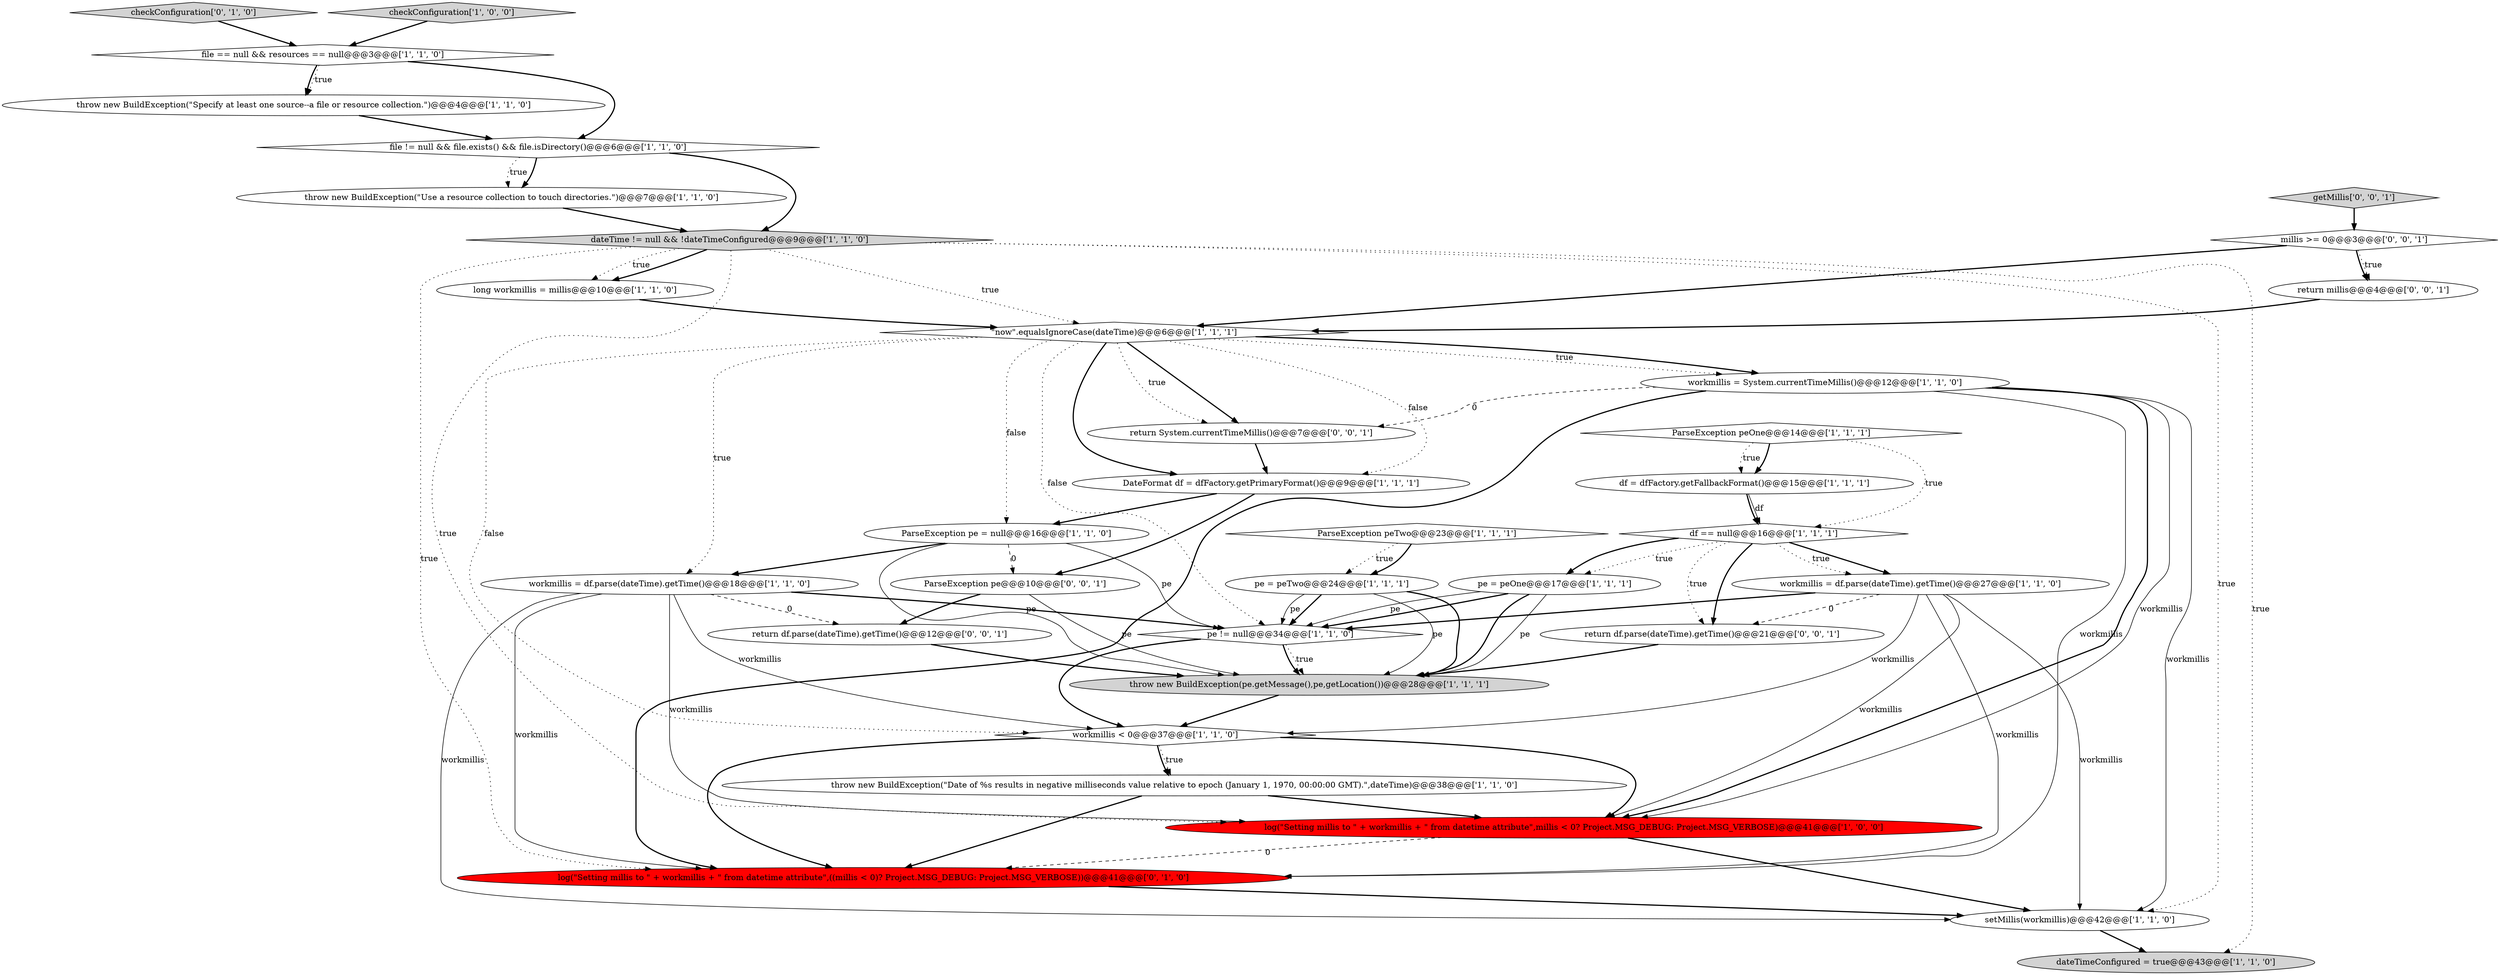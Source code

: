 digraph {
1 [style = filled, label = "setMillis(workmillis)@@@42@@@['1', '1', '0']", fillcolor = white, shape = ellipse image = "AAA0AAABBB1BBB"];
9 [style = filled, label = "dateTimeConfigured = true@@@43@@@['1', '1', '0']", fillcolor = lightgray, shape = ellipse image = "AAA0AAABBB1BBB"];
29 [style = filled, label = "ParseException pe@@@10@@@['0', '0', '1']", fillcolor = white, shape = ellipse image = "AAA0AAABBB3BBB"];
15 [style = filled, label = "df == null@@@16@@@['1', '1', '1']", fillcolor = white, shape = diamond image = "AAA0AAABBB1BBB"];
20 [style = filled, label = "\"now\".equalsIgnoreCase(dateTime)@@@6@@@['1', '1', '1']", fillcolor = white, shape = diamond image = "AAA0AAABBB1BBB"];
17 [style = filled, label = "throw new BuildException(\"Specify at least one source--a file or resource collection.\")@@@4@@@['1', '1', '0']", fillcolor = white, shape = ellipse image = "AAA0AAABBB1BBB"];
4 [style = filled, label = "throw new BuildException(\"Date of %s results in negative milliseconds value relative to epoch (January 1, 1970, 00:00:00 GMT).\",dateTime)@@@38@@@['1', '1', '0']", fillcolor = white, shape = ellipse image = "AAA0AAABBB1BBB"];
26 [style = filled, label = "log(\"Setting millis to \" + workmillis + \" from datetime attribute\",((millis < 0)? Project.MSG_DEBUG: Project.MSG_VERBOSE))@@@41@@@['0', '1', '0']", fillcolor = red, shape = ellipse image = "AAA1AAABBB2BBB"];
12 [style = filled, label = "long workmillis = millis@@@10@@@['1', '1', '0']", fillcolor = white, shape = ellipse image = "AAA0AAABBB1BBB"];
10 [style = filled, label = "workmillis = System.currentTimeMillis()@@@12@@@['1', '1', '0']", fillcolor = white, shape = ellipse image = "AAA0AAABBB1BBB"];
22 [style = filled, label = "file != null && file.exists() && file.isDirectory()@@@6@@@['1', '1', '0']", fillcolor = white, shape = diamond image = "AAA0AAABBB1BBB"];
33 [style = filled, label = "return millis@@@4@@@['0', '0', '1']", fillcolor = white, shape = ellipse image = "AAA0AAABBB3BBB"];
18 [style = filled, label = "throw new BuildException(\"Use a resource collection to touch directories.\")@@@7@@@['1', '1', '0']", fillcolor = white, shape = ellipse image = "AAA0AAABBB1BBB"];
30 [style = filled, label = "return df.parse(dateTime).getTime()@@@21@@@['0', '0', '1']", fillcolor = white, shape = ellipse image = "AAA0AAABBB3BBB"];
28 [style = filled, label = "return System.currentTimeMillis()@@@7@@@['0', '0', '1']", fillcolor = white, shape = ellipse image = "AAA0AAABBB3BBB"];
27 [style = filled, label = "checkConfiguration['0', '1', '0']", fillcolor = lightgray, shape = diamond image = "AAA0AAABBB2BBB"];
8 [style = filled, label = "file == null && resources == null@@@3@@@['1', '1', '0']", fillcolor = white, shape = diamond image = "AAA0AAABBB1BBB"];
19 [style = filled, label = "log(\"Setting millis to \" + workmillis + \" from datetime attribute\",millis < 0? Project.MSG_DEBUG: Project.MSG_VERBOSE)@@@41@@@['1', '0', '0']", fillcolor = red, shape = ellipse image = "AAA1AAABBB1BBB"];
14 [style = filled, label = "dateTime != null && !dateTimeConfigured@@@9@@@['1', '1', '0']", fillcolor = lightgray, shape = diamond image = "AAA0AAABBB1BBB"];
16 [style = filled, label = "ParseException peOne@@@14@@@['1', '1', '1']", fillcolor = white, shape = diamond image = "AAA0AAABBB1BBB"];
23 [style = filled, label = "df = dfFactory.getFallbackFormat()@@@15@@@['1', '1', '1']", fillcolor = white, shape = ellipse image = "AAA0AAABBB1BBB"];
6 [style = filled, label = "pe = peTwo@@@24@@@['1', '1', '1']", fillcolor = white, shape = ellipse image = "AAA0AAABBB1BBB"];
11 [style = filled, label = "pe = peOne@@@17@@@['1', '1', '1']", fillcolor = white, shape = ellipse image = "AAA0AAABBB1BBB"];
13 [style = filled, label = "workmillis = df.parse(dateTime).getTime()@@@27@@@['1', '1', '0']", fillcolor = white, shape = ellipse image = "AAA0AAABBB1BBB"];
31 [style = filled, label = "getMillis['0', '0', '1']", fillcolor = lightgray, shape = diamond image = "AAA0AAABBB3BBB"];
5 [style = filled, label = "ParseException peTwo@@@23@@@['1', '1', '1']", fillcolor = white, shape = diamond image = "AAA0AAABBB1BBB"];
21 [style = filled, label = "checkConfiguration['1', '0', '0']", fillcolor = lightgray, shape = diamond image = "AAA0AAABBB1BBB"];
24 [style = filled, label = "pe != null@@@34@@@['1', '1', '0']", fillcolor = white, shape = diamond image = "AAA0AAABBB1BBB"];
3 [style = filled, label = "throw new BuildException(pe.getMessage(),pe,getLocation())@@@28@@@['1', '1', '1']", fillcolor = lightgray, shape = ellipse image = "AAA0AAABBB1BBB"];
0 [style = filled, label = "DateFormat df = dfFactory.getPrimaryFormat()@@@9@@@['1', '1', '1']", fillcolor = white, shape = ellipse image = "AAA0AAABBB1BBB"];
2 [style = filled, label = "workmillis = df.parse(dateTime).getTime()@@@18@@@['1', '1', '0']", fillcolor = white, shape = ellipse image = "AAA0AAABBB1BBB"];
7 [style = filled, label = "workmillis < 0@@@37@@@['1', '1', '0']", fillcolor = white, shape = diamond image = "AAA0AAABBB1BBB"];
25 [style = filled, label = "ParseException pe = null@@@16@@@['1', '1', '0']", fillcolor = white, shape = ellipse image = "AAA0AAABBB1BBB"];
32 [style = filled, label = "millis >= 0@@@3@@@['0', '0', '1']", fillcolor = white, shape = diamond image = "AAA0AAABBB3BBB"];
34 [style = filled, label = "return df.parse(dateTime).getTime()@@@12@@@['0', '0', '1']", fillcolor = white, shape = ellipse image = "AAA0AAABBB3BBB"];
6->3 [style = bold, label=""];
14->19 [style = dotted, label="true"];
23->15 [style = solid, label="df"];
14->26 [style = dotted, label="true"];
10->19 [style = bold, label=""];
20->0 [style = bold, label=""];
21->8 [style = bold, label=""];
10->28 [style = dashed, label="0"];
29->34 [style = bold, label=""];
7->26 [style = bold, label=""];
15->30 [style = dotted, label="true"];
28->0 [style = bold, label=""];
19->1 [style = bold, label=""];
15->11 [style = bold, label=""];
20->7 [style = dotted, label="false"];
0->25 [style = bold, label=""];
24->3 [style = dotted, label="true"];
2->24 [style = bold, label=""];
32->20 [style = bold, label=""];
15->13 [style = bold, label=""];
2->7 [style = solid, label="workmillis"];
6->3 [style = solid, label="pe"];
14->12 [style = dotted, label="true"];
26->1 [style = bold, label=""];
8->17 [style = dotted, label="true"];
4->19 [style = bold, label=""];
13->26 [style = solid, label="workmillis"];
5->6 [style = dotted, label="true"];
0->29 [style = bold, label=""];
10->26 [style = bold, label=""];
25->2 [style = bold, label=""];
13->1 [style = solid, label="workmillis"];
8->22 [style = bold, label=""];
15->13 [style = dotted, label="true"];
8->17 [style = bold, label=""];
22->18 [style = bold, label=""];
5->6 [style = bold, label=""];
3->7 [style = bold, label=""];
20->25 [style = dotted, label="false"];
20->10 [style = dotted, label="true"];
29->3 [style = solid, label="pe"];
11->24 [style = solid, label="pe"];
14->1 [style = dotted, label="true"];
10->1 [style = solid, label="workmillis"];
22->14 [style = bold, label=""];
24->7 [style = bold, label=""];
13->7 [style = solid, label="workmillis"];
20->24 [style = dotted, label="false"];
24->3 [style = bold, label=""];
27->8 [style = bold, label=""];
22->18 [style = dotted, label="true"];
13->24 [style = bold, label=""];
31->32 [style = bold, label=""];
23->15 [style = bold, label=""];
12->20 [style = bold, label=""];
6->24 [style = bold, label=""];
16->23 [style = bold, label=""];
7->4 [style = bold, label=""];
11->24 [style = bold, label=""];
32->33 [style = bold, label=""];
32->33 [style = dotted, label="true"];
1->9 [style = bold, label=""];
10->19 [style = solid, label="workmillis"];
19->26 [style = dashed, label="0"];
2->19 [style = solid, label="workmillis"];
30->3 [style = bold, label=""];
11->3 [style = bold, label=""];
2->26 [style = solid, label="workmillis"];
15->11 [style = dotted, label="true"];
2->1 [style = solid, label="workmillis"];
10->26 [style = solid, label="workmillis"];
7->19 [style = bold, label=""];
16->15 [style = dotted, label="true"];
20->0 [style = dotted, label="false"];
33->20 [style = bold, label=""];
20->28 [style = bold, label=""];
4->26 [style = bold, label=""];
15->30 [style = bold, label=""];
17->22 [style = bold, label=""];
16->23 [style = dotted, label="true"];
25->24 [style = solid, label="pe"];
20->10 [style = bold, label=""];
14->20 [style = dotted, label="true"];
25->3 [style = solid, label="pe"];
20->28 [style = dotted, label="true"];
34->3 [style = bold, label=""];
14->12 [style = bold, label=""];
7->4 [style = dotted, label="true"];
2->34 [style = dashed, label="0"];
25->29 [style = dashed, label="0"];
20->2 [style = dotted, label="true"];
11->3 [style = solid, label="pe"];
13->19 [style = solid, label="workmillis"];
14->9 [style = dotted, label="true"];
6->24 [style = solid, label="pe"];
18->14 [style = bold, label=""];
13->30 [style = dashed, label="0"];
}
